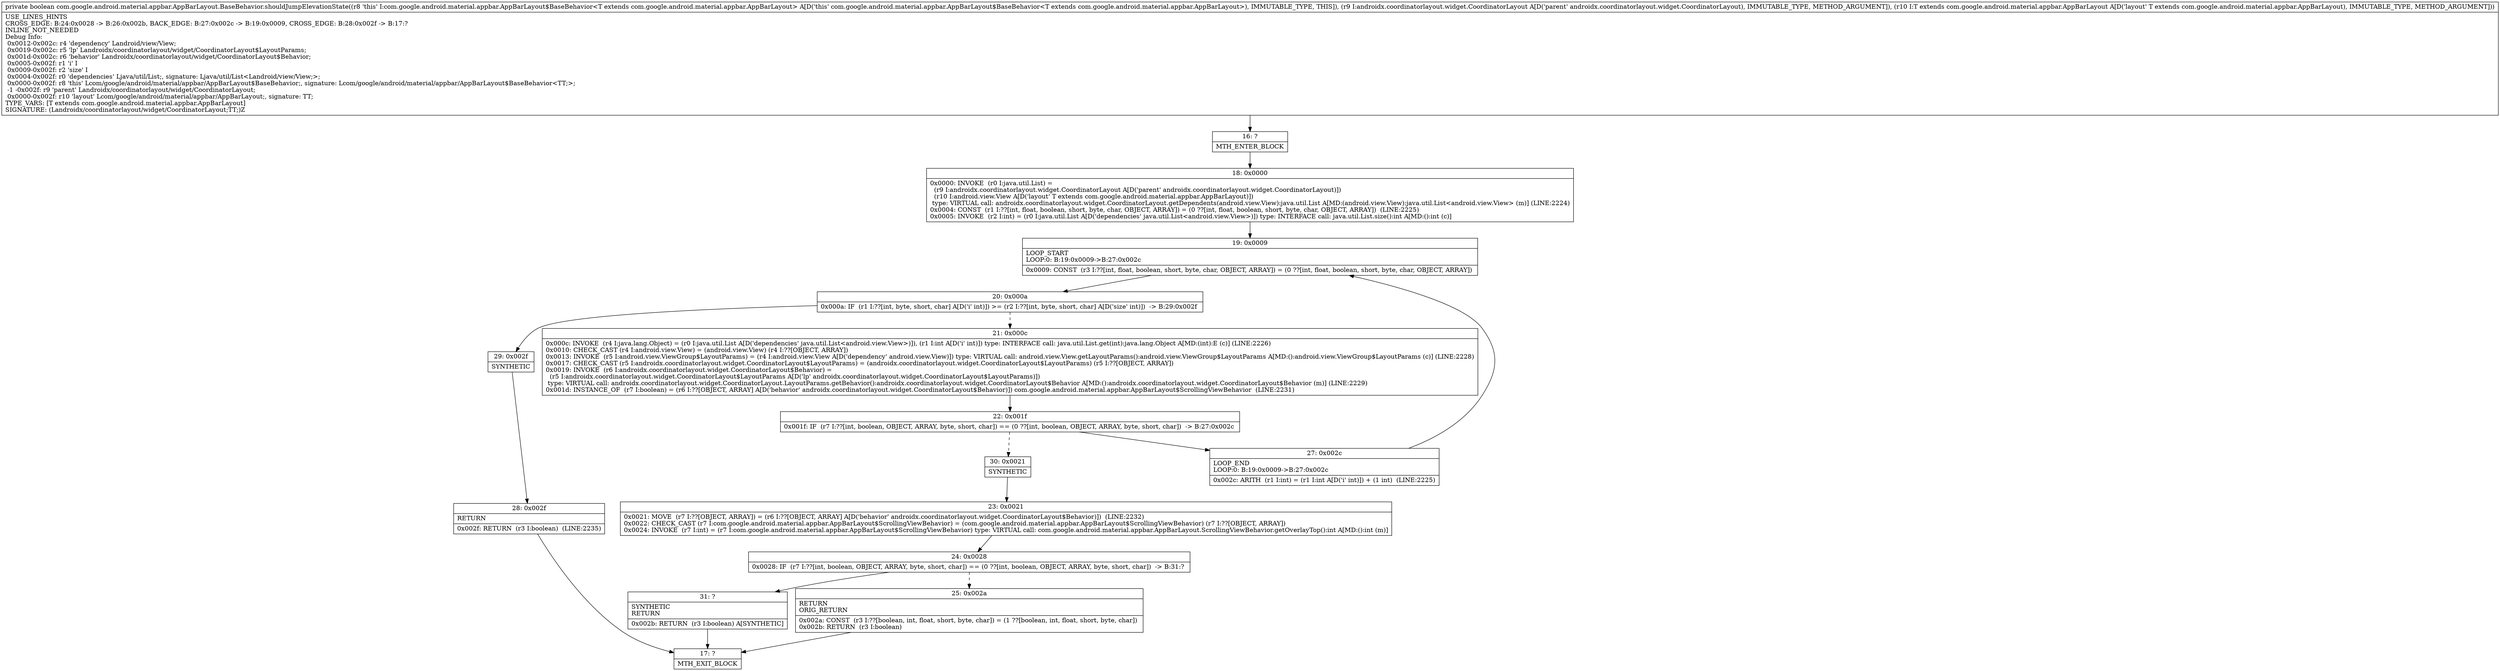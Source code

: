 digraph "CFG forcom.google.android.material.appbar.AppBarLayout.BaseBehavior.shouldJumpElevationState(Landroidx\/coordinatorlayout\/widget\/CoordinatorLayout;Lcom\/google\/android\/material\/appbar\/AppBarLayout;)Z" {
Node_16 [shape=record,label="{16\:\ ?|MTH_ENTER_BLOCK\l}"];
Node_18 [shape=record,label="{18\:\ 0x0000|0x0000: INVOKE  (r0 I:java.util.List) = \l  (r9 I:androidx.coordinatorlayout.widget.CoordinatorLayout A[D('parent' androidx.coordinatorlayout.widget.CoordinatorLayout)])\l  (r10 I:android.view.View A[D('layout' T extends com.google.android.material.appbar.AppBarLayout)])\l type: VIRTUAL call: androidx.coordinatorlayout.widget.CoordinatorLayout.getDependents(android.view.View):java.util.List A[MD:(android.view.View):java.util.List\<android.view.View\> (m)] (LINE:2224)\l0x0004: CONST  (r1 I:??[int, float, boolean, short, byte, char, OBJECT, ARRAY]) = (0 ??[int, float, boolean, short, byte, char, OBJECT, ARRAY])  (LINE:2225)\l0x0005: INVOKE  (r2 I:int) = (r0 I:java.util.List A[D('dependencies' java.util.List\<android.view.View\>)]) type: INTERFACE call: java.util.List.size():int A[MD:():int (c)]\l}"];
Node_19 [shape=record,label="{19\:\ 0x0009|LOOP_START\lLOOP:0: B:19:0x0009\-\>B:27:0x002c\l|0x0009: CONST  (r3 I:??[int, float, boolean, short, byte, char, OBJECT, ARRAY]) = (0 ??[int, float, boolean, short, byte, char, OBJECT, ARRAY]) \l}"];
Node_20 [shape=record,label="{20\:\ 0x000a|0x000a: IF  (r1 I:??[int, byte, short, char] A[D('i' int)]) \>= (r2 I:??[int, byte, short, char] A[D('size' int)])  \-\> B:29:0x002f \l}"];
Node_21 [shape=record,label="{21\:\ 0x000c|0x000c: INVOKE  (r4 I:java.lang.Object) = (r0 I:java.util.List A[D('dependencies' java.util.List\<android.view.View\>)]), (r1 I:int A[D('i' int)]) type: INTERFACE call: java.util.List.get(int):java.lang.Object A[MD:(int):E (c)] (LINE:2226)\l0x0010: CHECK_CAST (r4 I:android.view.View) = (android.view.View) (r4 I:??[OBJECT, ARRAY]) \l0x0013: INVOKE  (r5 I:android.view.ViewGroup$LayoutParams) = (r4 I:android.view.View A[D('dependency' android.view.View)]) type: VIRTUAL call: android.view.View.getLayoutParams():android.view.ViewGroup$LayoutParams A[MD:():android.view.ViewGroup$LayoutParams (c)] (LINE:2228)\l0x0017: CHECK_CAST (r5 I:androidx.coordinatorlayout.widget.CoordinatorLayout$LayoutParams) = (androidx.coordinatorlayout.widget.CoordinatorLayout$LayoutParams) (r5 I:??[OBJECT, ARRAY]) \l0x0019: INVOKE  (r6 I:androidx.coordinatorlayout.widget.CoordinatorLayout$Behavior) = \l  (r5 I:androidx.coordinatorlayout.widget.CoordinatorLayout$LayoutParams A[D('lp' androidx.coordinatorlayout.widget.CoordinatorLayout$LayoutParams)])\l type: VIRTUAL call: androidx.coordinatorlayout.widget.CoordinatorLayout.LayoutParams.getBehavior():androidx.coordinatorlayout.widget.CoordinatorLayout$Behavior A[MD:():androidx.coordinatorlayout.widget.CoordinatorLayout$Behavior (m)] (LINE:2229)\l0x001d: INSTANCE_OF  (r7 I:boolean) = (r6 I:??[OBJECT, ARRAY] A[D('behavior' androidx.coordinatorlayout.widget.CoordinatorLayout$Behavior)]) com.google.android.material.appbar.AppBarLayout$ScrollingViewBehavior  (LINE:2231)\l}"];
Node_22 [shape=record,label="{22\:\ 0x001f|0x001f: IF  (r7 I:??[int, boolean, OBJECT, ARRAY, byte, short, char]) == (0 ??[int, boolean, OBJECT, ARRAY, byte, short, char])  \-\> B:27:0x002c \l}"];
Node_27 [shape=record,label="{27\:\ 0x002c|LOOP_END\lLOOP:0: B:19:0x0009\-\>B:27:0x002c\l|0x002c: ARITH  (r1 I:int) = (r1 I:int A[D('i' int)]) + (1 int)  (LINE:2225)\l}"];
Node_30 [shape=record,label="{30\:\ 0x0021|SYNTHETIC\l}"];
Node_23 [shape=record,label="{23\:\ 0x0021|0x0021: MOVE  (r7 I:??[OBJECT, ARRAY]) = (r6 I:??[OBJECT, ARRAY] A[D('behavior' androidx.coordinatorlayout.widget.CoordinatorLayout$Behavior)])  (LINE:2232)\l0x0022: CHECK_CAST (r7 I:com.google.android.material.appbar.AppBarLayout$ScrollingViewBehavior) = (com.google.android.material.appbar.AppBarLayout$ScrollingViewBehavior) (r7 I:??[OBJECT, ARRAY]) \l0x0024: INVOKE  (r7 I:int) = (r7 I:com.google.android.material.appbar.AppBarLayout$ScrollingViewBehavior) type: VIRTUAL call: com.google.android.material.appbar.AppBarLayout.ScrollingViewBehavior.getOverlayTop():int A[MD:():int (m)]\l}"];
Node_24 [shape=record,label="{24\:\ 0x0028|0x0028: IF  (r7 I:??[int, boolean, OBJECT, ARRAY, byte, short, char]) == (0 ??[int, boolean, OBJECT, ARRAY, byte, short, char])  \-\> B:31:? \l}"];
Node_25 [shape=record,label="{25\:\ 0x002a|RETURN\lORIG_RETURN\l|0x002a: CONST  (r3 I:??[boolean, int, float, short, byte, char]) = (1 ??[boolean, int, float, short, byte, char]) \l0x002b: RETURN  (r3 I:boolean) \l}"];
Node_17 [shape=record,label="{17\:\ ?|MTH_EXIT_BLOCK\l}"];
Node_31 [shape=record,label="{31\:\ ?|SYNTHETIC\lRETURN\l|0x002b: RETURN  (r3 I:boolean) A[SYNTHETIC]\l}"];
Node_29 [shape=record,label="{29\:\ 0x002f|SYNTHETIC\l}"];
Node_28 [shape=record,label="{28\:\ 0x002f|RETURN\l|0x002f: RETURN  (r3 I:boolean)  (LINE:2235)\l}"];
MethodNode[shape=record,label="{private boolean com.google.android.material.appbar.AppBarLayout.BaseBehavior.shouldJumpElevationState((r8 'this' I:com.google.android.material.appbar.AppBarLayout$BaseBehavior\<T extends com.google.android.material.appbar.AppBarLayout\> A[D('this' com.google.android.material.appbar.AppBarLayout$BaseBehavior\<T extends com.google.android.material.appbar.AppBarLayout\>), IMMUTABLE_TYPE, THIS]), (r9 I:androidx.coordinatorlayout.widget.CoordinatorLayout A[D('parent' androidx.coordinatorlayout.widget.CoordinatorLayout), IMMUTABLE_TYPE, METHOD_ARGUMENT]), (r10 I:T extends com.google.android.material.appbar.AppBarLayout A[D('layout' T extends com.google.android.material.appbar.AppBarLayout), IMMUTABLE_TYPE, METHOD_ARGUMENT]))  | USE_LINES_HINTS\lCROSS_EDGE: B:24:0x0028 \-\> B:26:0x002b, BACK_EDGE: B:27:0x002c \-\> B:19:0x0009, CROSS_EDGE: B:28:0x002f \-\> B:17:?\lINLINE_NOT_NEEDED\lDebug Info:\l  0x0012\-0x002c: r4 'dependency' Landroid\/view\/View;\l  0x0019\-0x002c: r5 'lp' Landroidx\/coordinatorlayout\/widget\/CoordinatorLayout$LayoutParams;\l  0x001d\-0x002c: r6 'behavior' Landroidx\/coordinatorlayout\/widget\/CoordinatorLayout$Behavior;\l  0x0005\-0x002f: r1 'i' I\l  0x0009\-0x002f: r2 'size' I\l  0x0004\-0x002f: r0 'dependencies' Ljava\/util\/List;, signature: Ljava\/util\/List\<Landroid\/view\/View;\>;\l  0x0000\-0x002f: r8 'this' Lcom\/google\/android\/material\/appbar\/AppBarLayout$BaseBehavior;, signature: Lcom\/google\/android\/material\/appbar\/AppBarLayout$BaseBehavior\<TT;\>;\l  \-1 \-0x002f: r9 'parent' Landroidx\/coordinatorlayout\/widget\/CoordinatorLayout;\l  0x0000\-0x002f: r10 'layout' Lcom\/google\/android\/material\/appbar\/AppBarLayout;, signature: TT;\lTYPE_VARS: [T extends com.google.android.material.appbar.AppBarLayout]\lSIGNATURE: (Landroidx\/coordinatorlayout\/widget\/CoordinatorLayout;TT;)Z\l}"];
MethodNode -> Node_16;Node_16 -> Node_18;
Node_18 -> Node_19;
Node_19 -> Node_20;
Node_20 -> Node_21[style=dashed];
Node_20 -> Node_29;
Node_21 -> Node_22;
Node_22 -> Node_27;
Node_22 -> Node_30[style=dashed];
Node_27 -> Node_19;
Node_30 -> Node_23;
Node_23 -> Node_24;
Node_24 -> Node_25[style=dashed];
Node_24 -> Node_31;
Node_25 -> Node_17;
Node_31 -> Node_17;
Node_29 -> Node_28;
Node_28 -> Node_17;
}


